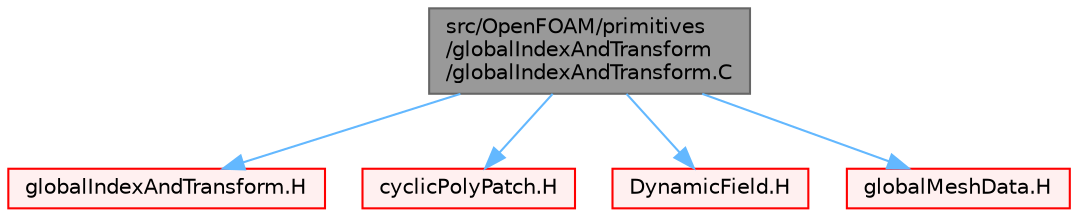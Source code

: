digraph "src/OpenFOAM/primitives/globalIndexAndTransform/globalIndexAndTransform.C"
{
 // LATEX_PDF_SIZE
  bgcolor="transparent";
  edge [fontname=Helvetica,fontsize=10,labelfontname=Helvetica,labelfontsize=10];
  node [fontname=Helvetica,fontsize=10,shape=box,height=0.2,width=0.4];
  Node1 [id="Node000001",label="src/OpenFOAM/primitives\l/globalIndexAndTransform\l/globalIndexAndTransform.C",height=0.2,width=0.4,color="gray40", fillcolor="grey60", style="filled", fontcolor="black",tooltip=" "];
  Node1 -> Node2 [id="edge1_Node000001_Node000002",color="steelblue1",style="solid",tooltip=" "];
  Node2 [id="Node000002",label="globalIndexAndTransform.H",height=0.2,width=0.4,color="red", fillcolor="#FFF0F0", style="filled",URL="$globalIndexAndTransform_8H.html",tooltip=" "];
  Node1 -> Node283 [id="edge2_Node000001_Node000283",color="steelblue1",style="solid",tooltip=" "];
  Node283 [id="Node000283",label="cyclicPolyPatch.H",height=0.2,width=0.4,color="red", fillcolor="#FFF0F0", style="filled",URL="$cyclicPolyPatch_8H.html",tooltip=" "];
  Node1 -> Node290 [id="edge3_Node000001_Node000290",color="steelblue1",style="solid",tooltip=" "];
  Node290 [id="Node000290",label="DynamicField.H",height=0.2,width=0.4,color="red", fillcolor="#FFF0F0", style="filled",URL="$DynamicField_8H.html",tooltip=" "];
  Node1 -> Node292 [id="edge4_Node000001_Node000292",color="steelblue1",style="solid",tooltip=" "];
  Node292 [id="Node000292",label="globalMeshData.H",height=0.2,width=0.4,color="red", fillcolor="#FFF0F0", style="filled",URL="$globalMeshData_8H.html",tooltip=" "];
}
